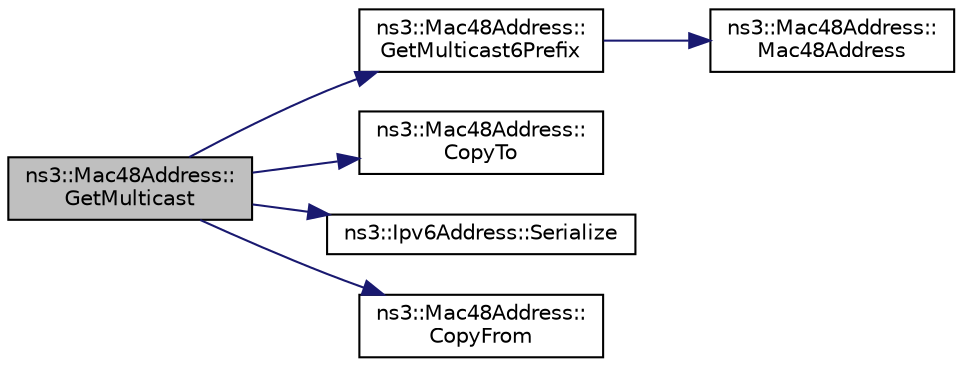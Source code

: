 digraph "ns3::Mac48Address::GetMulticast"
{
  edge [fontname="Helvetica",fontsize="10",labelfontname="Helvetica",labelfontsize="10"];
  node [fontname="Helvetica",fontsize="10",shape=record];
  rankdir="LR";
  Node1 [label="ns3::Mac48Address::\lGetMulticast",height=0.2,width=0.4,color="black", fillcolor="grey75", style="filled", fontcolor="black"];
  Node1 -> Node2 [color="midnightblue",fontsize="10",style="solid"];
  Node2 [label="ns3::Mac48Address::\lGetMulticast6Prefix",height=0.2,width=0.4,color="black", fillcolor="white", style="filled",URL="$db/dee/classns3_1_1Mac48Address.html#a7bcab40f43eac96f68dc7160302c0a08",tooltip="Get the multicast prefix for IPv6 (33:33:00:00:00:00). "];
  Node2 -> Node3 [color="midnightblue",fontsize="10",style="solid"];
  Node3 [label="ns3::Mac48Address::\lMac48Address",height=0.2,width=0.4,color="black", fillcolor="white", style="filled",URL="$db/dee/classns3_1_1Mac48Address.html#a17882c09fc6317d5bcf4efdb62a37d07"];
  Node1 -> Node4 [color="midnightblue",fontsize="10",style="solid"];
  Node4 [label="ns3::Mac48Address::\lCopyTo",height=0.2,width=0.4,color="black", fillcolor="white", style="filled",URL="$db/dee/classns3_1_1Mac48Address.html#af18ec8c52c35fccc664802747ae9a0b6"];
  Node1 -> Node5 [color="midnightblue",fontsize="10",style="solid"];
  Node5 [label="ns3::Ipv6Address::Serialize",height=0.2,width=0.4,color="black", fillcolor="white", style="filled",URL="$d5/de6/classns3_1_1Ipv6Address.html#adf5b453892de2893a371380ab299db88",tooltip="Serialize this address to a 16-byte buffer. "];
  Node1 -> Node6 [color="midnightblue",fontsize="10",style="solid"];
  Node6 [label="ns3::Mac48Address::\lCopyFrom",height=0.2,width=0.4,color="black", fillcolor="white", style="filled",URL="$db/dee/classns3_1_1Mac48Address.html#a62033fab3f2c573f0cc0be1121d493d2"];
}
